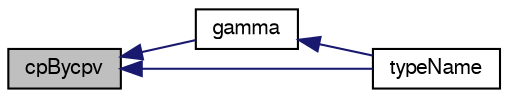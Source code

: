 digraph "cpBycpv"
{
  bgcolor="transparent";
  edge [fontname="FreeSans",fontsize="10",labelfontname="FreeSans",labelfontsize="10"];
  node [fontname="FreeSans",fontsize="10",shape=record];
  rankdir="LR";
  Node221 [label="cpBycpv",height=0.2,width=0.4,color="black", fillcolor="grey75", style="filled", fontcolor="black"];
  Node221 -> Node222 [dir="back",color="midnightblue",fontsize="10",style="solid",fontname="FreeSans"];
  Node222 [label="gamma",height=0.2,width=0.4,color="black",URL="$a30390.html#aa2a50062e93a0c85bb30b7a3905d0a0f",tooltip="gamma = cp/cv [] "];
  Node222 -> Node223 [dir="back",color="midnightblue",fontsize="10",style="solid",fontname="FreeSans"];
  Node223 [label="typeName",height=0.2,width=0.4,color="black",URL="$a30390.html#a561f535eabff4d94fd999c48df4443bd",tooltip="Return the instantiated type name. "];
  Node221 -> Node223 [dir="back",color="midnightblue",fontsize="10",style="solid",fontname="FreeSans"];
}

